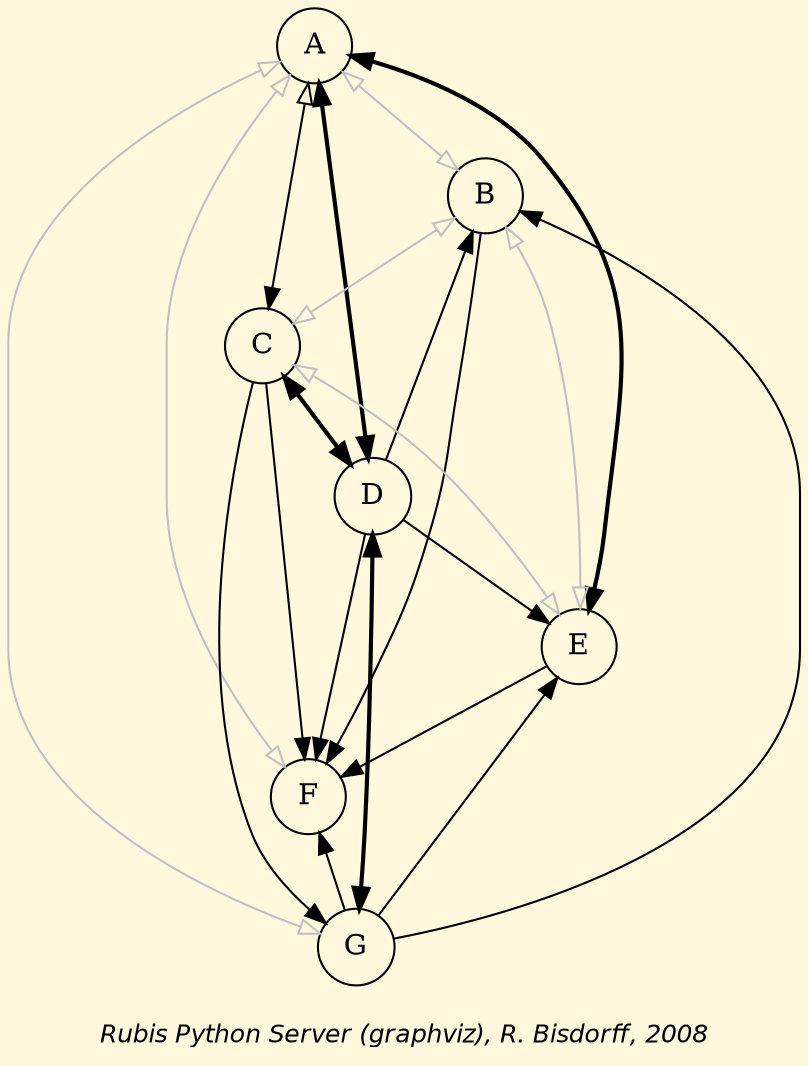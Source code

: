 digraph G {
graph [ bgcolor = cornsilk, fontname = "Helvetica-Oblique",
 fontsize = 12,
 label = "\nRubis Python Server (graphviz), R. Bisdorff, 2008", size="10,10"];
n1 [shape = "circle", label = "A"];
n2 [shape = "circle", label = "B"];
n3 [shape = "circle", label = "C"];
n4 [shape = "circle", label = "D"];
n5 [shape = "circle", label = "E"];
n6 [shape = "circle", label = "F"];
n7 [shape = "circle", label = "G"];
n1-> n2 [dir=both, color=grey, arrowhead=empty, arrowtail=empty] ;
n1-> n3 [dir=both, color=black, arrowhead=normal, arrowtail=empty] ;
n1-> n4 [dir=both,style="setlinewidth(2)",color=black, arrowhead=normal, arrowtail=normal] ;
n1-> n5 [dir=both,style="setlinewidth(2)",color=black, arrowhead=normal, arrowtail=normal] ;
n1-> n6 [dir=both, color=grey, arrowhead=empty, arrowtail=empty] ;
n1-> n7 [dir=both, color=grey, arrowhead=empty, arrowtail=empty] ;
n2-> n3 [dir=both, color=grey, arrowhead=empty, arrowtail=empty] ;
n2-> n4 [dir=back, color=black] ;
n2-> n5 [dir=both, color=grey, arrowhead=empty, arrowtail=empty] ;
n2-> n6 [dir=forward, color=black] ;
n2-> n7 [dir=back, color=black] ;
n3-> n4 [dir=both,style="setlinewidth(2)",color=black, arrowhead=normal, arrowtail=normal] ;
n3-> n5 [dir=both, color=grey, arrowhead=empty, arrowtail=empty] ;
n3-> n6 [dir=forward, color=black] ;
n3-> n7 [dir=forward, color=black] ;
n4-> n5 [dir=forward, color=black] ;
n4-> n6 [dir=forward, color=black] ;
n4-> n7 [dir=both,style="setlinewidth(2)",color=black, arrowhead=normal, arrowtail=normal] ;
n5-> n6 [dir=forward, color=black] ;
n5-> n7 [dir=back, color=black] ;
n6-> n7 [dir=back, color=black] ;
{rank=max; }
{rank=min; }
}
